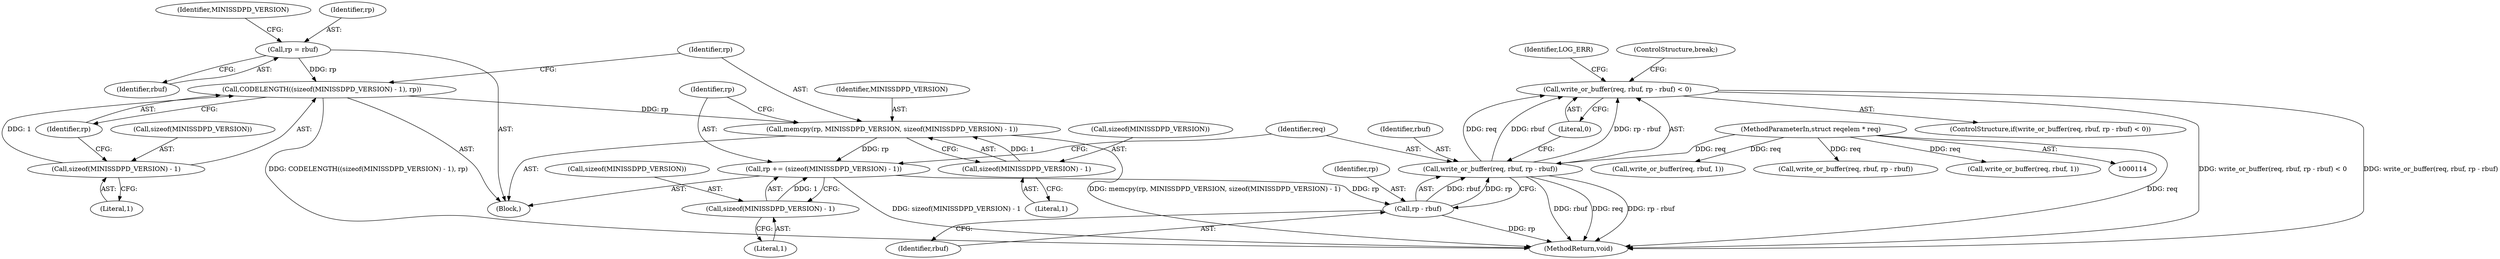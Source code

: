 digraph "0_miniupnp_b238cade9a173c6f751a34acf8ccff838a62aa47@API" {
"1000280" [label="(Call,write_or_buffer(req, rbuf, rp - rbuf) < 0)"];
"1000281" [label="(Call,write_or_buffer(req, rbuf, rp - rbuf))"];
"1000115" [label="(MethodParameterIn,struct reqelem * req)"];
"1000284" [label="(Call,rp - rbuf)"];
"1000273" [label="(Call,rp += (sizeof(MINISSDPD_VERSION) - 1))"];
"1000275" [label="(Call,sizeof(MINISSDPD_VERSION) - 1)"];
"1000266" [label="(Call,memcpy(rp, MINISSDPD_VERSION, sizeof(MINISSDPD_VERSION) - 1))"];
"1000260" [label="(Call,CODELENGTH((sizeof(MINISSDPD_VERSION) - 1), rp))"];
"1000261" [label="(Call,sizeof(MINISSDPD_VERSION) - 1)"];
"1000257" [label="(Call,rp = rbuf)"];
"1000269" [label="(Call,sizeof(MINISSDPD_VERSION) - 1)"];
"1000268" [label="(Identifier,MINISSDPD_VERSION)"];
"1000263" [label="(Identifier,MINISSDPD_VERSION)"];
"1000274" [label="(Identifier,rp)"];
"1001055" [label="(Call,write_or_buffer(req, rbuf, 1))"];
"1000273" [label="(Call,rp += (sizeof(MINISSDPD_VERSION) - 1))"];
"1000269" [label="(Call,sizeof(MINISSDPD_VERSION) - 1)"];
"1000261" [label="(Call,sizeof(MINISSDPD_VERSION) - 1)"];
"1000272" [label="(Literal,1)"];
"1000115" [label="(MethodParameterIn,struct reqelem * req)"];
"1000265" [label="(Identifier,rp)"];
"1000257" [label="(Call,rp = rbuf)"];
"1000279" [label="(ControlStructure,if(write_or_buffer(req, rbuf, rp - rbuf) < 0))"];
"1000280" [label="(Call,write_or_buffer(req, rbuf, rp - rbuf) < 0)"];
"1000266" [label="(Call,memcpy(rp, MINISSDPD_VERSION, sizeof(MINISSDPD_VERSION) - 1))"];
"1000286" [label="(Identifier,rbuf)"];
"1000672" [label="(Call,write_or_buffer(req, rbuf, rp - rbuf))"];
"1000296" [label="(ControlStructure,break;)"];
"1000275" [label="(Call,sizeof(MINISSDPD_VERSION) - 1)"];
"1001086" [label="(Call,write_or_buffer(req, rbuf, 1))"];
"1000281" [label="(Call,write_or_buffer(req, rbuf, rp - rbuf))"];
"1000283" [label="(Identifier,rbuf)"];
"1000264" [label="(Literal,1)"];
"1000290" [label="(Identifier,LOG_ERR)"];
"1000262" [label="(Call,sizeof(MINISSDPD_VERSION))"];
"1000282" [label="(Identifier,req)"];
"1000258" [label="(Identifier,rp)"];
"1000270" [label="(Call,sizeof(MINISSDPD_VERSION))"];
"1000278" [label="(Literal,1)"];
"1000260" [label="(Call,CODELENGTH((sizeof(MINISSDPD_VERSION) - 1), rp))"];
"1001136" [label="(MethodReturn,void)"];
"1000284" [label="(Call,rp - rbuf)"];
"1000287" [label="(Literal,0)"];
"1000259" [label="(Identifier,rbuf)"];
"1000285" [label="(Identifier,rp)"];
"1000276" [label="(Call,sizeof(MINISSDPD_VERSION))"];
"1000267" [label="(Identifier,rp)"];
"1000255" [label="(Block,)"];
"1000280" -> "1000279"  [label="AST: "];
"1000280" -> "1000287"  [label="CFG: "];
"1000281" -> "1000280"  [label="AST: "];
"1000287" -> "1000280"  [label="AST: "];
"1000290" -> "1000280"  [label="CFG: "];
"1000296" -> "1000280"  [label="CFG: "];
"1000280" -> "1001136"  [label="DDG: write_or_buffer(req, rbuf, rp - rbuf) < 0"];
"1000280" -> "1001136"  [label="DDG: write_or_buffer(req, rbuf, rp - rbuf)"];
"1000281" -> "1000280"  [label="DDG: req"];
"1000281" -> "1000280"  [label="DDG: rbuf"];
"1000281" -> "1000280"  [label="DDG: rp - rbuf"];
"1000281" -> "1000284"  [label="CFG: "];
"1000282" -> "1000281"  [label="AST: "];
"1000283" -> "1000281"  [label="AST: "];
"1000284" -> "1000281"  [label="AST: "];
"1000287" -> "1000281"  [label="CFG: "];
"1000281" -> "1001136"  [label="DDG: req"];
"1000281" -> "1001136"  [label="DDG: rp - rbuf"];
"1000281" -> "1001136"  [label="DDG: rbuf"];
"1000115" -> "1000281"  [label="DDG: req"];
"1000284" -> "1000281"  [label="DDG: rbuf"];
"1000284" -> "1000281"  [label="DDG: rp"];
"1000115" -> "1000114"  [label="AST: "];
"1000115" -> "1001136"  [label="DDG: req"];
"1000115" -> "1000672"  [label="DDG: req"];
"1000115" -> "1001055"  [label="DDG: req"];
"1000115" -> "1001086"  [label="DDG: req"];
"1000284" -> "1000286"  [label="CFG: "];
"1000285" -> "1000284"  [label="AST: "];
"1000286" -> "1000284"  [label="AST: "];
"1000284" -> "1001136"  [label="DDG: rp"];
"1000273" -> "1000284"  [label="DDG: rp"];
"1000273" -> "1000255"  [label="AST: "];
"1000273" -> "1000275"  [label="CFG: "];
"1000274" -> "1000273"  [label="AST: "];
"1000275" -> "1000273"  [label="AST: "];
"1000282" -> "1000273"  [label="CFG: "];
"1000273" -> "1001136"  [label="DDG: sizeof(MINISSDPD_VERSION) - 1"];
"1000275" -> "1000273"  [label="DDG: 1"];
"1000266" -> "1000273"  [label="DDG: rp"];
"1000275" -> "1000278"  [label="CFG: "];
"1000276" -> "1000275"  [label="AST: "];
"1000278" -> "1000275"  [label="AST: "];
"1000266" -> "1000255"  [label="AST: "];
"1000266" -> "1000269"  [label="CFG: "];
"1000267" -> "1000266"  [label="AST: "];
"1000268" -> "1000266"  [label="AST: "];
"1000269" -> "1000266"  [label="AST: "];
"1000274" -> "1000266"  [label="CFG: "];
"1000266" -> "1001136"  [label="DDG: memcpy(rp, MINISSDPD_VERSION, sizeof(MINISSDPD_VERSION) - 1)"];
"1000260" -> "1000266"  [label="DDG: rp"];
"1000269" -> "1000266"  [label="DDG: 1"];
"1000260" -> "1000255"  [label="AST: "];
"1000260" -> "1000265"  [label="CFG: "];
"1000261" -> "1000260"  [label="AST: "];
"1000265" -> "1000260"  [label="AST: "];
"1000267" -> "1000260"  [label="CFG: "];
"1000260" -> "1001136"  [label="DDG: CODELENGTH((sizeof(MINISSDPD_VERSION) - 1), rp)"];
"1000261" -> "1000260"  [label="DDG: 1"];
"1000257" -> "1000260"  [label="DDG: rp"];
"1000261" -> "1000264"  [label="CFG: "];
"1000262" -> "1000261"  [label="AST: "];
"1000264" -> "1000261"  [label="AST: "];
"1000265" -> "1000261"  [label="CFG: "];
"1000257" -> "1000255"  [label="AST: "];
"1000257" -> "1000259"  [label="CFG: "];
"1000258" -> "1000257"  [label="AST: "];
"1000259" -> "1000257"  [label="AST: "];
"1000263" -> "1000257"  [label="CFG: "];
"1000269" -> "1000272"  [label="CFG: "];
"1000270" -> "1000269"  [label="AST: "];
"1000272" -> "1000269"  [label="AST: "];
}
